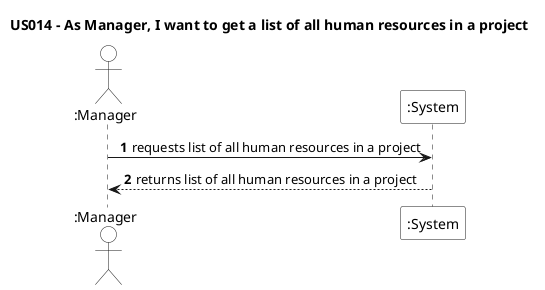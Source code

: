 @startuml

skinparam sequenceMessageAlign center
autonumber

title US014 - As Manager, I want to get a list of all human resources in a project

actor ":Manager" as Manager #white
participant ":System" as System #white

Manager -> System : requests list of all human resources in a project
System --> Manager: returns list of all human resources in a project

@enduml